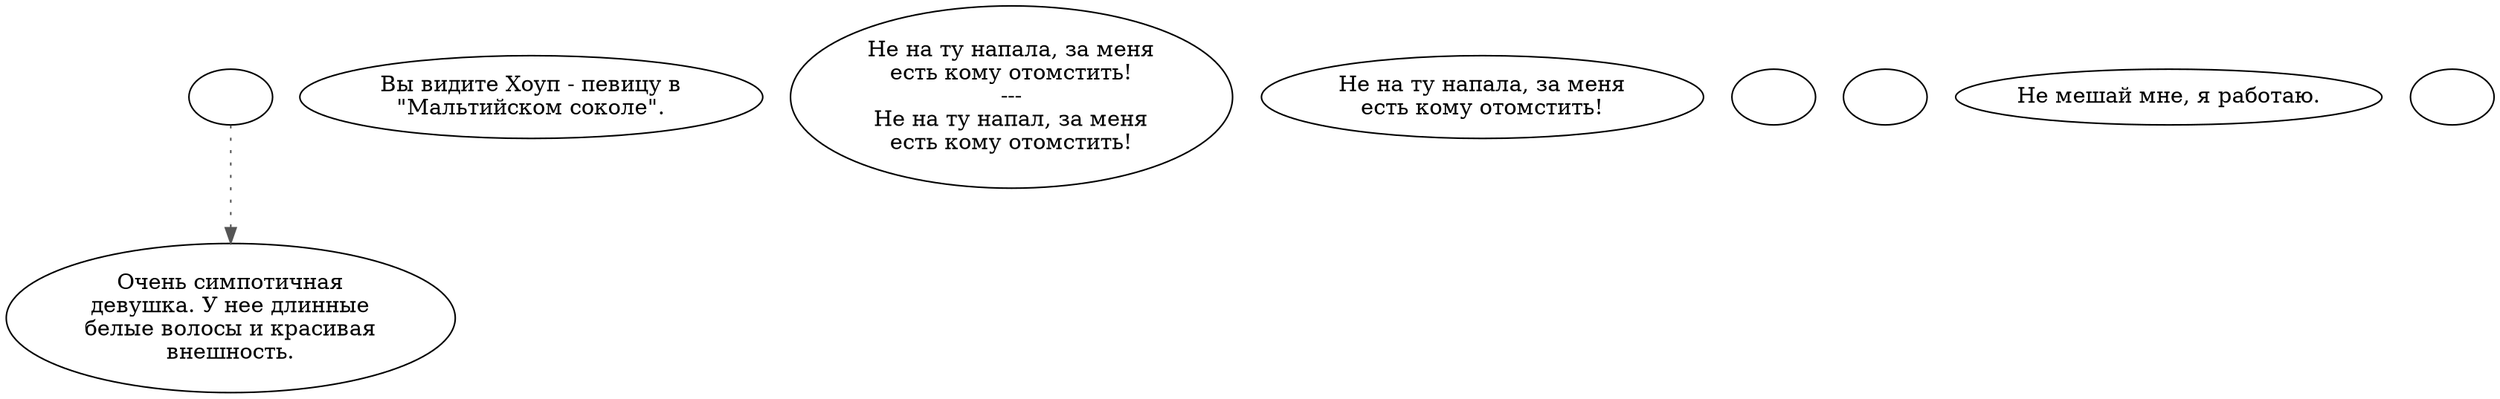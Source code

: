 digraph hopehub {
  "start" [style=filled       fillcolor="#FFFFFF"       color="#000000"]
  "start" -> "description_p_proc" [style=dotted color="#555555"]
  "start" [label=""]
  "look_at_p_proc" [style=filled       fillcolor="#FFFFFF"       color="#000000"]
  "look_at_p_proc" [label="Вы видите Хоуп - певицу в\n\"Мальтийском соколе\"."]
  "description_p_proc" [style=filled       fillcolor="#FFFFFF"       color="#000000"]
  "description_p_proc" [label="Очень симпотичная\nдевушка. У нее длинные\nбелые волосы и красивая\nвнешность."]
  "damage_p_proc" [style=filled       fillcolor="#FFFFFF"       color="#000000"]
  "damage_p_proc" [label="Не на ту напала, за меня\nесть кому отомстить!\n---\nНе на ту напал, за меня\nесть кому отомстить!"]
  "critter_p_proc" [style=filled       fillcolor="#FFFFFF"       color="#000000"]
  "critter_p_proc" [label="Не на ту напала, за меня\nесть кому отомстить!"]
  "pickup_p_proc" [style=filled       fillcolor="#FFFFFF"       color="#000000"]
  "pickup_p_proc" [label=""]
  "destroy_p_proc" [style=filled       fillcolor="#FFFFFF"       color="#000000"]
  "destroy_p_proc" [label=""]
  "talk_p_proc" [style=filled       fillcolor="#FFFFFF"       color="#000000"]
  "talk_p_proc" [label="Не мешай мне, я работаю."]
  "map_enter_p_proc" [style=filled       fillcolor="#FFFFFF"       color="#000000"]
  "map_enter_p_proc" [label=""]
}